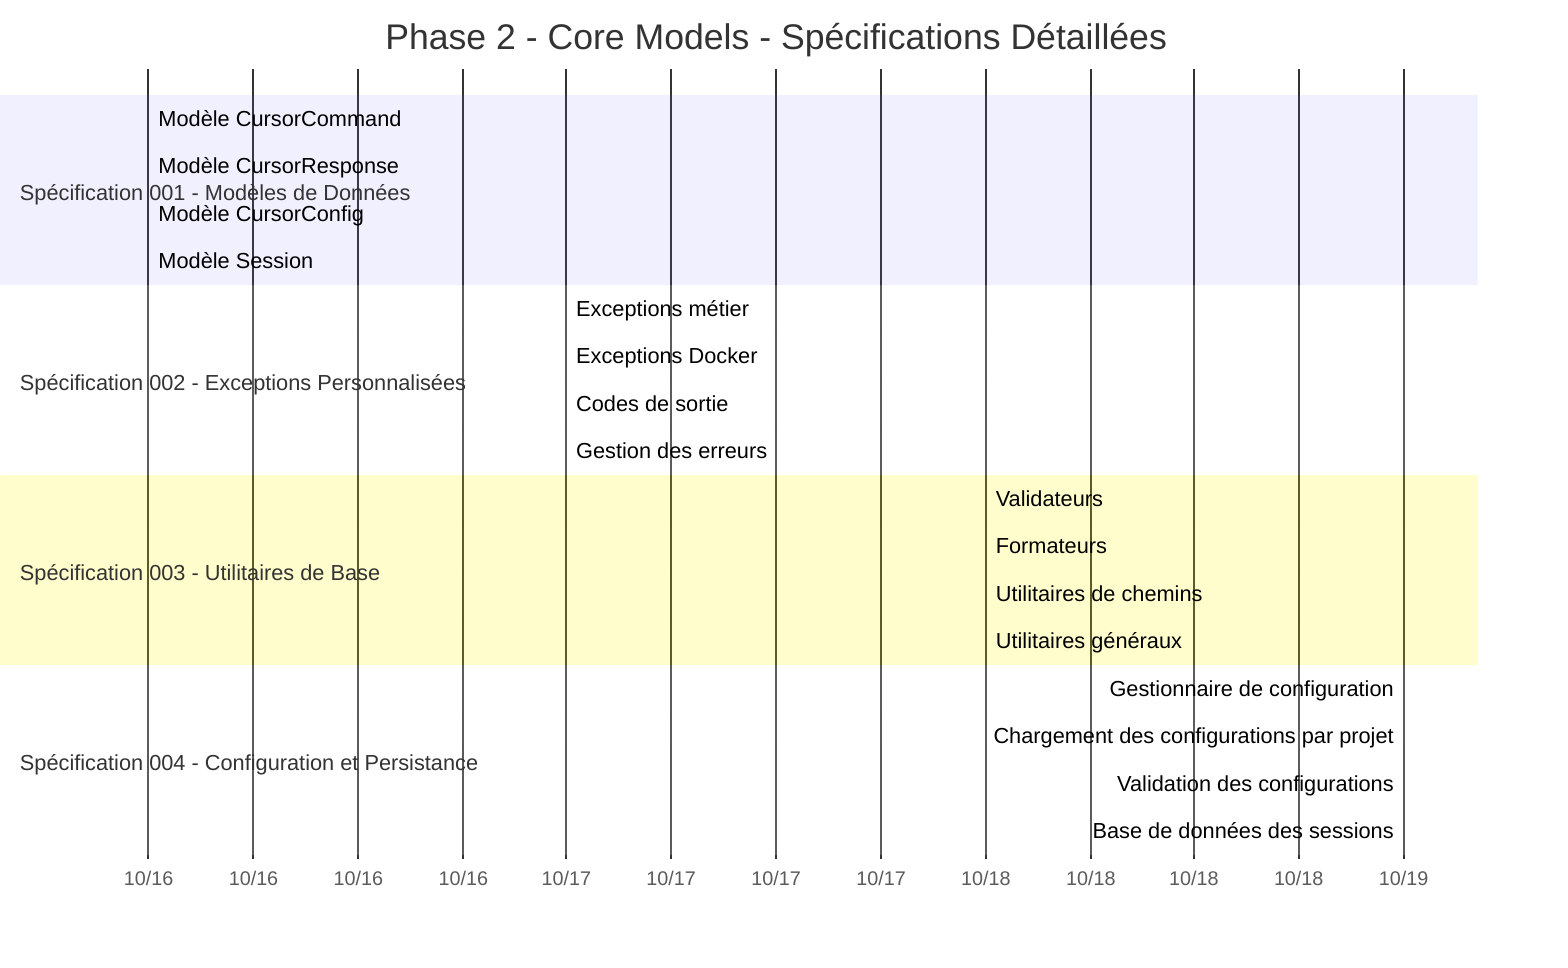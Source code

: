 gantt
    title Phase 2 - Core Models - Spécifications Détaillées
    dateFormat  YYYY-MM-DD
    axisFormat  %m/%d

    section Spécification 001 - Modèles de Données
    Modèle CursorCommand                     :done, s001-1, 2025-10-16, 0.3d
    Modèle CursorResponse                     :done, s001-2, 2025-10-16, 0.3d
    Modèle CursorConfig                       :done, s001-3, 2025-10-16, 0.2d
    Modèle Session                            :done, s001-4, 2025-10-16, 0.2d

    section Spécification 002 - Exceptions Personnalisées
    Exceptions métier                         :done, s002-1, 2025-10-17, 0.4d
    Exceptions Docker                         :done, s002-2, 2025-10-17, 0.3d
    Codes de sortie                           :done, s002-3, 2025-10-17, 0.2d
    Gestion des erreurs                       :done, s002-4, 2025-10-17, 0.1d

    section Spécification 003 - Utilitaires de Base
    Validateurs                               :done, s003-1, 2025-10-18, 0.3d
    Formateurs                                :done, s003-2, 2025-10-18, 0.3d
    Utilitaires de chemins                    :done, s003-3, 2025-10-18, 0.2d
    Utilitaires généraux                      :done, s003-4, 2025-10-18, 0.2d

    section Spécification 004 - Configuration et Persistance
    Gestionnaire de configuration             :done, s004-1, 2025-10-19, 0.3d
    Chargement des configurations par projet  :done, s004-2, 2025-10-19, 0.3d
    Validation des configurations             :done, s004-3, 2025-10-19, 0.2d
    Base de données des sessions              :done, s004-4, 2025-10-19, 0.2d